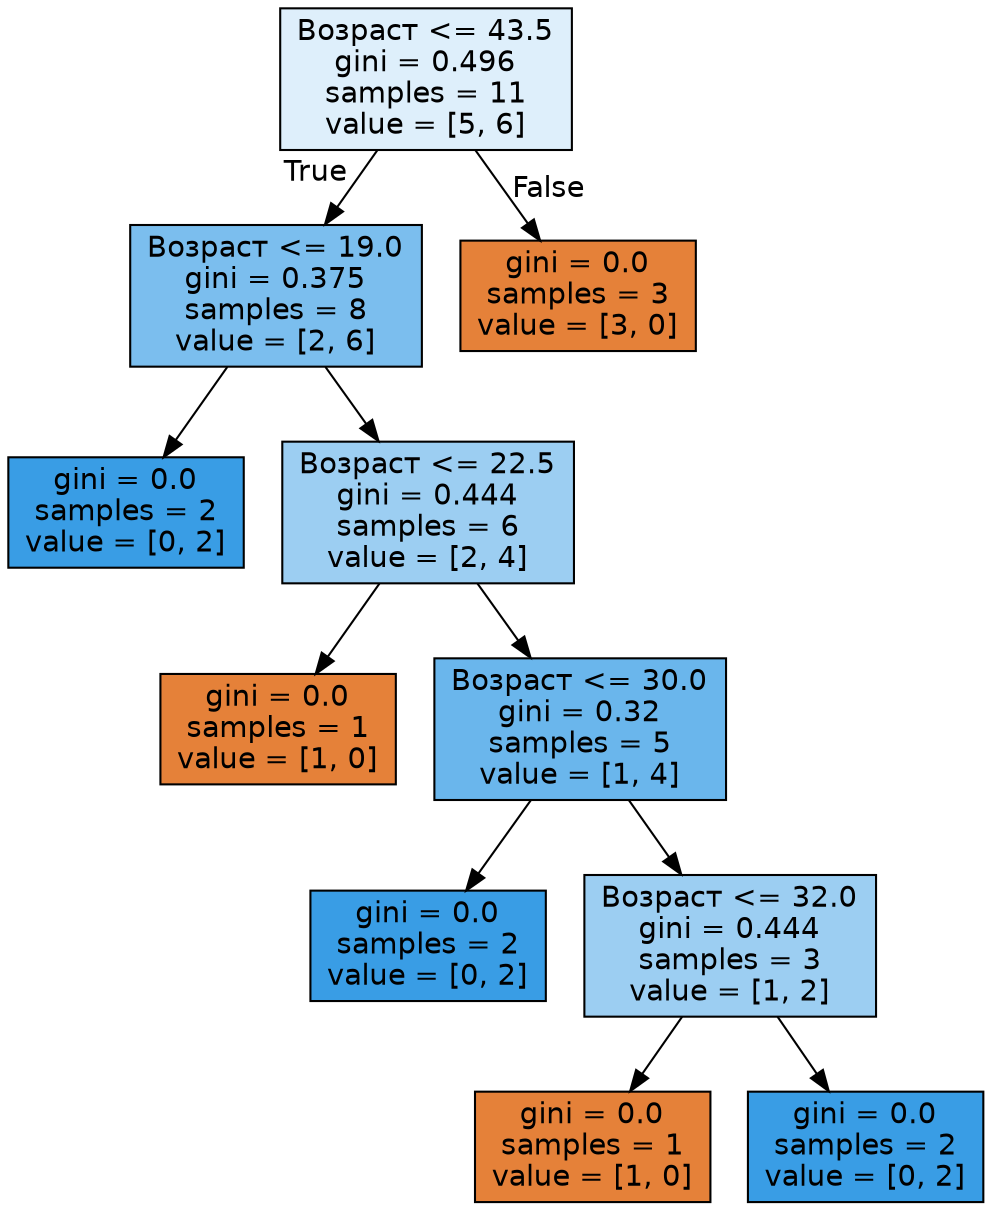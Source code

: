digraph Tree {
node [shape=box, style="filled", color="black", fontname="helvetica"] ;
edge [fontname="helvetica"] ;
0 [label="Возраст <= 43.5\ngini = 0.496\nsamples = 11\nvalue = [5, 6]", fillcolor="#deeffb"] ;
1 [label="Возраст <= 19.0\ngini = 0.375\nsamples = 8\nvalue = [2, 6]", fillcolor="#7bbeee"] ;
0 -> 1 [labeldistance=2.5, labelangle=45, headlabel="True"] ;
2 [label="gini = 0.0\nsamples = 2\nvalue = [0, 2]", fillcolor="#399de5"] ;
1 -> 2 ;
3 [label="Возраст <= 22.5\ngini = 0.444\nsamples = 6\nvalue = [2, 4]", fillcolor="#9ccef2"] ;
1 -> 3 ;
4 [label="gini = 0.0\nsamples = 1\nvalue = [1, 0]", fillcolor="#e58139"] ;
3 -> 4 ;
5 [label="Возраст <= 30.0\ngini = 0.32\nsamples = 5\nvalue = [1, 4]", fillcolor="#6ab6ec"] ;
3 -> 5 ;
6 [label="gini = 0.0\nsamples = 2\nvalue = [0, 2]", fillcolor="#399de5"] ;
5 -> 6 ;
7 [label="Возраст <= 32.0\ngini = 0.444\nsamples = 3\nvalue = [1, 2]", fillcolor="#9ccef2"] ;
5 -> 7 ;
8 [label="gini = 0.0\nsamples = 1\nvalue = [1, 0]", fillcolor="#e58139"] ;
7 -> 8 ;
9 [label="gini = 0.0\nsamples = 2\nvalue = [0, 2]", fillcolor="#399de5"] ;
7 -> 9 ;
10 [label="gini = 0.0\nsamples = 3\nvalue = [3, 0]", fillcolor="#e58139"] ;
0 -> 10 [labeldistance=2.5, labelangle=-45, headlabel="False"] ;
}